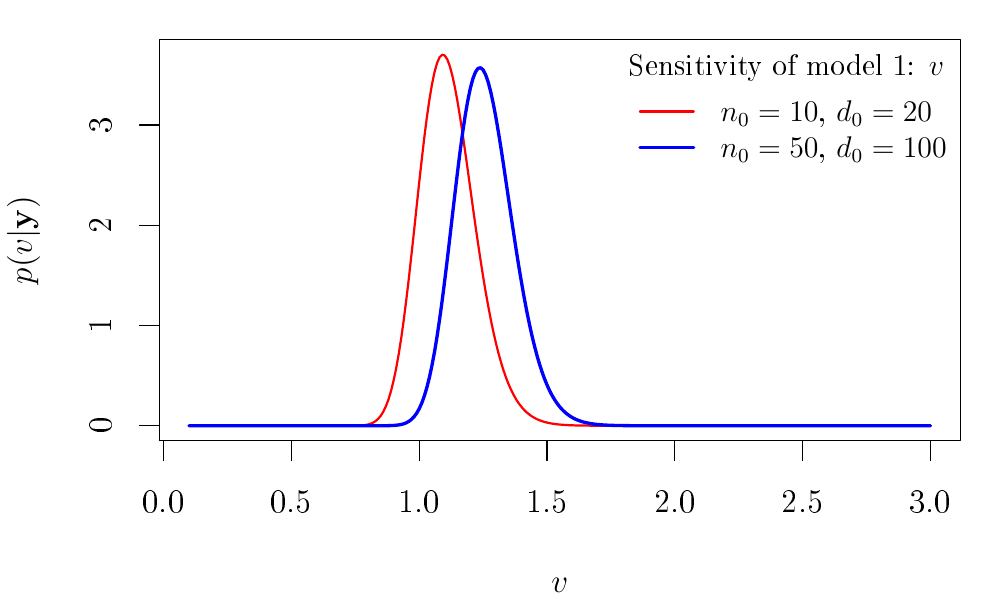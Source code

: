 % Created by tikzDevice version 0.10.1 on 2016-09-23 12:01:24
% !TEX encoding = UTF-8 Unicode
\documentclass[12pt]{article}
\nonstopmode

\usepackage{tikz}

\usepackage[active,tightpage,psfixbb]{preview}

\PreviewEnvironment{pgfpicture}

\setlength\PreviewBorder{0pt}

\newcommand{\SweaveOpts}[1]{}  % do not interfere with LaTeX
\newcommand{\SweaveInput}[1]{} % because they are not real TeX commands
\newcommand{\Sexpr}[1]{}       % will only be parsed by R


%%%%% Load LaTex packages
\usepackage[paperwidth=8.5in,left=0.5in,right=0.5in,top=0.5in,bottom=0.5in,paperheight=11in,textheight=8.5in]{geometry}
\usepackage{hyperref}
\usepackage[authoryear]{natbib}
%\usepackage[latin1]{inputenc}
\usepackage{textcomp}
\usepackage{amsmath}
\usepackage{graphicx}
%\usepackage{subfigure}
\usepackage{subfig}
\usepackage{color}
\usepackage{amsthm}
\usepackage{amsfonts}
\usepackage{amssymb}
\usepackage{makeidx}
\usepackage{overpic}
\usepackage{colortbl}
\usepackage{listings}
\usepackage[T1]{fontenc}
\usepackage{animate}
\usepackage{framed}
%\usepackage{subfig}
\newcommand{\E}{\mathrm{E}}
\newcommand{\Var}{\mathrm{Var}}
\newcommand{\Cov}{\mathrm{Cov}}
\newcommand{\Corr}{\mathrm{Corr}}
\newcommand{\Rel}{\mathrm{Rel}}
\newcommand{\re}{\mathrm{Re}}
\newcommand{\im}{\mathrm{Im}}
\newcommand{\bsmu}{\boldsymbol{\mu}}
\newcommand{\bssigma}{\boldsymbol{\Sigma}}
\newcommand{\bsPhi}{\boldsymbol{\Phi}}
\newcommand{\bssig}{\boldsymbol{\sigma}}
\newcommand{\bsomega}{\boldsymbol{\Omega}}
\newcommand{\bstheta}{\boldsymbol{\theta}}
\newcommand{\bsep}{\boldsymbol{\epsilon}}
\newcommand{\bsbeta}{\boldsymbol{\beta}}
\newcommand{\bseta}{\boldsymbol{\eta}}
\newcommand{\bsalpha}{\boldsymbol{\alpha}}
\newcommand{\bsgamma}{\boldsymbol{\gamma}}
\newcommand{\bsGamma}{\boldsymbol{\Gamma}}
%\newcommand{\bfy}{\mbox{\boldmath $y$}}
\newcommand{\bfy}{\mathbf{y}}
\newcommand{\bfY}{\mbox{\boldmath $Y$}}
\newcommand{\bfF}{\mathbf{F}}
%\newcommand{\bfF}{\mbox{\boldmath $F$}}
\newcommand{\bfX}{\mbox{\boldmath $X$}}
\newcommand{\bfT}{\mbox{\boldmath $T$}}
\newcommand{\bfZ}{\mbox{\boldmath $Z$}}
\newcommand{\bfC}{\mbox{\boldmath $C$}}
\newcommand{\bfD}{\mbox{\boldmath $D$}}
\newcommand{\bfP}{\mbox{\boldmath $P$}}
\newcommand{\bfQ}{\mbox{\boldmath $Q$}}
\newcommand{\bfR}{\mbox{\boldmath $R$}}
\newcommand{\bfI}{\mbox{\boldmath $I$}}
\newcommand{\bfu}{\mbox{\boldmath $u$}}
\newcommand{\bfff}{\mbox{\boldmath $f$}}
%\newcommand{\bfzeta}{\mbox{\boldmath $\zeta$}}
\newcommand{\bfxi}{\mbox{\boldmath $\xi$}}
\newcommand{\bfphi}{\mbox{\boldmath $\phi$}}
\newcommand{\bftheta}{\mbox{\boldmath $\theta$}}
\newcommand{\bfomega}{\mbox{\boldmath $\omega$}}
\newcommand{\bfepsilon}{\mbox{\boldmath $\epsilon$}}
\newcommand{\bfpsi}{\mbox{\boldmath $\psi$}}
\newcommand{\bfpi}{\mbox{\boldmath $\pi$}}
%\newcommand{\Cov}{\mathop{\rm {\mathbb C}ov}\nolimits}%
\newcommand{\cov}{\mathop{\rm {\mathbb C}ov}\nolimits}%
%\newcommand{\Var}{\mathop{\rm {\mathbb V}ar}\nolimits}%
\newcommand{\var}{\mathop{\rm {\mathbb V}ar}\nolimits}%
\newcommand{\ex}{{\mathbb E}}
\newcommand{\corr}{\mathop{\rm {\mathbb C}orr}\nolimits}%
\newcommand{\cor}{\mathop{\rm {\mathbb C}orr}\nolimits}
%\newcommand{\r}{\Sexpr}
%\def\sinc{\mathop{\rm sinc}\nolimits}%
\renewcommand{\Pr}{{\mathbb P}}
\newcommand{\iid}{\stackrel{\rm iid}{\sim}}
\newcommand{\ind}[1]{\textbf{1}\{#1\}}
\lstset{breaklines=true}



%%%% Set knitr global options


%\input ../macros.tex

%%%% document body

\begin{document}

\begin{tikzpicture}[x=1pt,y=1pt]
\definecolor{fillColor}{RGB}{255,255,255}
\path[use as bounding box,fill=fillColor,fill opacity=0.00] (0,0) rectangle (361.35,216.81);
\begin{scope}
\path[clip] ( 57.60, 57.60) rectangle (346.95,202.41);
\definecolor{drawColor}{RGB}{255,0,0}

\path[draw=drawColor,line width= 0.8pt,line join=round,line cap=round] ( 68.32, 62.96) --
	( 69.24, 62.96) --
	( 70.16, 62.96) --
	( 71.09, 62.96) --
	( 72.01, 62.96) --
	( 72.94, 62.96) --
	( 73.86, 62.96) --
	( 74.78, 62.96) --
	( 75.71, 62.96) --
	( 76.63, 62.96) --
	( 77.56, 62.96) --
	( 78.48, 62.96) --
	( 79.40, 62.96) --
	( 80.33, 62.96) --
	( 81.25, 62.96) --
	( 82.17, 62.96) --
	( 83.10, 62.96) --
	( 84.02, 62.96) --
	( 84.95, 62.96) --
	( 85.87, 62.96) --
	( 86.79, 62.96) --
	( 87.72, 62.96) --
	( 88.64, 62.96) --
	( 89.57, 62.96) --
	( 90.49, 62.96) --
	( 91.41, 62.96) --
	( 92.34, 62.96) --
	( 93.26, 62.96) --
	( 94.18, 62.96) --
	( 95.11, 62.96) --
	( 96.03, 62.96) --
	( 96.96, 62.96) --
	( 97.88, 62.96) --
	( 98.80, 62.96) --
	( 99.73, 62.96) --
	(100.65, 62.96) --
	(101.58, 62.96) --
	(102.50, 62.96) --
	(103.42, 62.96) --
	(104.35, 62.96) --
	(105.27, 62.96) --
	(106.19, 62.96) --
	(107.12, 62.96) --
	(108.04, 62.96) --
	(108.97, 62.96) --
	(109.89, 62.96) --
	(110.81, 62.96) --
	(111.74, 62.96) --
	(112.66, 62.96) --
	(113.59, 62.96) --
	(114.51, 62.96) --
	(115.43, 62.96) --
	(116.36, 62.96) --
	(117.28, 62.96) --
	(118.20, 62.96) --
	(119.13, 62.96) --
	(120.05, 62.96) --
	(120.98, 62.96) --
	(121.90, 62.96) --
	(122.82, 62.96) --
	(123.75, 62.96) --
	(124.67, 62.96) --
	(125.60, 62.97) --
	(126.52, 62.97) --
	(127.44, 62.98) --
	(128.37, 62.99) --
	(129.29, 63.02) --
	(130.21, 63.06) --
	(131.14, 63.13) --
	(132.06, 63.24) --
	(132.99, 63.42) --
	(133.91, 63.70) --
	(134.83, 64.10) --
	(135.76, 64.68) --
	(136.68, 65.50) --
	(137.61, 66.61) --
	(138.53, 68.10) --
	(139.45, 70.03) --
	(140.38, 72.49) --
	(141.30, 75.54) --
	(142.22, 79.26) --
	(143.15, 83.69) --
	(144.07, 88.86) --
	(145.00, 94.78) --
	(145.92,101.40) --
	(146.84,108.69) --
	(147.77,116.54) --
	(148.69,124.83) --
	(149.62,133.41) --
	(150.54,142.11) --
	(151.46,150.74) --
	(152.39,159.11) --
	(153.31,167.02) --
	(154.23,174.29) --
	(155.16,180.76) --
	(156.08,186.27) --
	(157.01,190.73) --
	(157.93,194.03) --
	(158.85,196.14) --
	(159.78,197.05) --
	(160.70,196.76) --
	(161.63,195.34) --
	(162.55,192.86) --
	(163.47,189.42) --
	(164.40,185.12) --
	(165.32,180.10) --
	(166.24,174.48) --
	(167.17,168.41) --
	(168.09,162.00) --
	(169.02,155.39) --
	(169.94,148.68) --
	(170.86,141.99) --
	(171.79,135.40) --
	(172.71,128.99) --
	(173.64,122.83) --
	(174.56,116.95) --
	(175.48,111.41) --
	(176.41,106.23) --
	(177.33,101.42) --
	(178.25, 96.99) --
	(179.18, 92.94) --
	(180.10, 89.26) --
	(181.03, 85.94) --
	(181.95, 82.96) --
	(182.87, 80.30) --
	(183.80, 77.93) --
	(184.72, 75.85) --
	(185.65, 74.01) --
	(186.57, 72.41) --
	(187.49, 71.01) --
	(188.42, 69.80) --
	(189.34, 68.75) --
	(190.26, 67.85) --
	(191.19, 67.08) --
	(192.11, 66.42) --
	(193.04, 65.86) --
	(193.96, 65.38) --
	(194.88, 64.98) --
	(195.81, 64.64) --
	(196.73, 64.35) --
	(197.66, 64.11) --
	(198.58, 63.91) --
	(199.50, 63.75) --
	(200.43, 63.61) --
	(201.35, 63.49) --
	(202.27, 63.40) --
	(203.20, 63.32) --
	(204.12, 63.25) --
	(205.05, 63.20) --
	(205.97, 63.16) --
	(206.89, 63.12) --
	(207.82, 63.09) --
	(208.74, 63.07) --
	(209.67, 63.05) --
	(210.59, 63.03) --
	(211.51, 63.02) --
	(212.44, 63.01) --
	(213.36, 63.00) --
	(214.29, 62.99) --
	(215.21, 62.99) --
	(216.13, 62.98) --
	(217.06, 62.98) --
	(217.98, 62.98) --
	(218.90, 62.97) --
	(219.83, 62.97) --
	(220.75, 62.97) --
	(221.68, 62.97) --
	(222.60, 62.97) --
	(223.52, 62.97) --
	(224.45, 62.97) --
	(225.37, 62.97) --
	(226.30, 62.96) --
	(227.22, 62.96) --
	(228.14, 62.96) --
	(229.07, 62.96) --
	(229.99, 62.96) --
	(230.91, 62.96) --
	(231.84, 62.96) --
	(232.76, 62.96) --
	(233.69, 62.96) --
	(234.61, 62.96) --
	(235.53, 62.96) --
	(236.46, 62.96) --
	(237.38, 62.96) --
	(238.31, 62.96) --
	(239.23, 62.96) --
	(240.15, 62.96) --
	(241.08, 62.96) --
	(242.00, 62.96) --
	(242.92, 62.96) --
	(243.85, 62.96) --
	(244.77, 62.96) --
	(245.70, 62.96) --
	(246.62, 62.96) --
	(247.54, 62.96) --
	(248.47, 62.96) --
	(249.39, 62.96) --
	(250.32, 62.96) --
	(251.24, 62.96) --
	(252.16, 62.96) --
	(253.09, 62.96) --
	(254.01, 62.96) --
	(254.93, 62.96) --
	(255.86, 62.96) --
	(256.78, 62.96) --
	(257.71, 62.96) --
	(258.63, 62.96) --
	(259.55, 62.96) --
	(260.48, 62.96) --
	(261.40, 62.96) --
	(262.33, 62.96) --
	(263.25, 62.96) --
	(264.17, 62.96) --
	(265.10, 62.96) --
	(266.02, 62.96) --
	(266.94, 62.96) --
	(267.87, 62.96) --
	(268.79, 62.96) --
	(269.72, 62.96) --
	(270.64, 62.96) --
	(271.56, 62.96) --
	(272.49, 62.96) --
	(273.41, 62.96) --
	(274.34, 62.96) --
	(275.26, 62.96) --
	(276.18, 62.96) --
	(277.11, 62.96) --
	(278.03, 62.96) --
	(278.95, 62.96) --
	(279.88, 62.96) --
	(280.80, 62.96) --
	(281.73, 62.96) --
	(282.65, 62.96) --
	(283.57, 62.96) --
	(284.50, 62.96) --
	(285.42, 62.96) --
	(286.35, 62.96) --
	(287.27, 62.96) --
	(288.19, 62.96) --
	(289.12, 62.96) --
	(290.04, 62.96) --
	(290.96, 62.96) --
	(291.89, 62.96) --
	(292.81, 62.96) --
	(293.74, 62.96) --
	(294.66, 62.96) --
	(295.58, 62.96) --
	(296.51, 62.96) --
	(297.43, 62.96) --
	(298.36, 62.96) --
	(299.28, 62.96) --
	(300.20, 62.96) --
	(301.13, 62.96) --
	(302.05, 62.96) --
	(302.97, 62.96) --
	(303.90, 62.96) --
	(304.82, 62.96) --
	(305.75, 62.96) --
	(306.67, 62.96) --
	(307.59, 62.96) --
	(308.52, 62.96) --
	(309.44, 62.96) --
	(310.37, 62.96) --
	(311.29, 62.96) --
	(312.21, 62.96) --
	(313.14, 62.96) --
	(314.06, 62.96) --
	(314.98, 62.96) --
	(315.91, 62.96) --
	(316.83, 62.96) --
	(317.76, 62.96) --
	(318.68, 62.96) --
	(319.60, 62.96) --
	(320.53, 62.96) --
	(321.45, 62.96) --
	(322.38, 62.96) --
	(323.30, 62.96) --
	(324.22, 62.96) --
	(325.15, 62.96) --
	(326.07, 62.96) --
	(326.99, 62.96) --
	(327.92, 62.96) --
	(328.84, 62.96) --
	(329.77, 62.96) --
	(330.69, 62.96) --
	(331.61, 62.96) --
	(332.54, 62.96) --
	(333.46, 62.96) --
	(334.39, 62.96) --
	(335.31, 62.96) --
	(336.23, 62.96);
\end{scope}
\begin{scope}
\path[clip] (  0.00,  0.00) rectangle (361.35,216.81);
\definecolor{drawColor}{RGB}{0,0,0}

\path[draw=drawColor,line width= 0.4pt,line join=round,line cap=round] ( 59.08, 57.60) -- (336.23, 57.60);

\path[draw=drawColor,line width= 0.4pt,line join=round,line cap=round] ( 59.08, 57.60) -- ( 59.08, 50.40);

\path[draw=drawColor,line width= 0.4pt,line join=round,line cap=round] (105.27, 57.60) -- (105.27, 50.40);

\path[draw=drawColor,line width= 0.4pt,line join=round,line cap=round] (151.46, 57.60) -- (151.46, 50.40);

\path[draw=drawColor,line width= 0.4pt,line join=round,line cap=round] (197.66, 57.60) -- (197.66, 50.40);

\path[draw=drawColor,line width= 0.4pt,line join=round,line cap=round] (243.85, 57.60) -- (243.85, 50.40);

\path[draw=drawColor,line width= 0.4pt,line join=round,line cap=round] (290.04, 57.60) -- (290.04, 50.40);

\path[draw=drawColor,line width= 0.4pt,line join=round,line cap=round] (336.23, 57.60) -- (336.23, 50.40);

\node[text=drawColor,anchor=base,inner sep=0pt, outer sep=0pt, scale=  1.00] at ( 59.08, 31.68) {0.0};

\node[text=drawColor,anchor=base,inner sep=0pt, outer sep=0pt, scale=  1.00] at (105.27, 31.68) {0.5};

\node[text=drawColor,anchor=base,inner sep=0pt, outer sep=0pt, scale=  1.00] at (151.46, 31.68) {1.0};

\node[text=drawColor,anchor=base,inner sep=0pt, outer sep=0pt, scale=  1.00] at (197.66, 31.68) {1.5};

\node[text=drawColor,anchor=base,inner sep=0pt, outer sep=0pt, scale=  1.00] at (243.85, 31.68) {2.0};

\node[text=drawColor,anchor=base,inner sep=0pt, outer sep=0pt, scale=  1.00] at (290.04, 31.68) {2.5};

\node[text=drawColor,anchor=base,inner sep=0pt, outer sep=0pt, scale=  1.00] at (336.23, 31.68) {3.0};

\path[draw=drawColor,line width= 0.4pt,line join=round,line cap=round] ( 57.60, 62.96) -- ( 57.60,171.62);

\path[draw=drawColor,line width= 0.4pt,line join=round,line cap=round] ( 57.60, 62.96) -- ( 50.40, 62.96);

\path[draw=drawColor,line width= 0.4pt,line join=round,line cap=round] ( 57.60, 99.18) -- ( 50.40, 99.18);

\path[draw=drawColor,line width= 0.4pt,line join=round,line cap=round] ( 57.60,135.40) -- ( 50.40,135.40);

\path[draw=drawColor,line width= 0.4pt,line join=round,line cap=round] ( 57.60,171.62) -- ( 50.40,171.62);

\node[text=drawColor,rotate= 90.00,anchor=base,inner sep=0pt, outer sep=0pt, scale=  1.00] at ( 40.32, 62.96) {0};

\node[text=drawColor,rotate= 90.00,anchor=base,inner sep=0pt, outer sep=0pt, scale=  1.00] at ( 40.32, 99.18) {1};

\node[text=drawColor,rotate= 90.00,anchor=base,inner sep=0pt, outer sep=0pt, scale=  1.00] at ( 40.32,135.40) {2};

\node[text=drawColor,rotate= 90.00,anchor=base,inner sep=0pt, outer sep=0pt, scale=  1.00] at ( 40.32,171.62) {3};

\path[draw=drawColor,line width= 0.4pt,line join=round,line cap=round] ( 57.60, 57.60) --
	(346.95, 57.60) --
	(346.95,202.41) --
	( 57.60,202.41) --
	( 57.60, 57.60);
\end{scope}
\begin{scope}
\path[clip] (  0.00,  0.00) rectangle (361.35,216.81);
\definecolor{drawColor}{RGB}{0,0,0}

\node[text=drawColor,anchor=base,inner sep=0pt, outer sep=0pt, scale=  1.00] at (202.27,  2.88) {$v$};

\node[text=drawColor,rotate= 90.00,anchor=base,inner sep=0pt, outer sep=0pt, scale=  1.00] at ( 11.52,130.00) {$p(v|\mathbf{y})$};
\end{scope}
\begin{scope}
\path[clip] ( 57.60, 57.60) rectangle (346.95,202.41);
\definecolor{drawColor}{RGB}{0,0,255}

\path[draw=drawColor,line width= 1.2pt,line join=round,line cap=round] ( 68.32, 62.96) --
	( 69.24, 62.96) --
	( 70.16, 62.96) --
	( 71.09, 62.96) --
	( 72.01, 62.96) --
	( 72.94, 62.96) --
	( 73.86, 62.96) --
	( 74.78, 62.96) --
	( 75.71, 62.96) --
	( 76.63, 62.96) --
	( 77.56, 62.96) --
	( 78.48, 62.96) --
	( 79.40, 62.96) --
	( 80.33, 62.96) --
	( 81.25, 62.96) --
	( 82.17, 62.96) --
	( 83.10, 62.96) --
	( 84.02, 62.96) --
	( 84.95, 62.96) --
	( 85.87, 62.96) --
	( 86.79, 62.96) --
	( 87.72, 62.96) --
	( 88.64, 62.96) --
	( 89.57, 62.96) --
	( 90.49, 62.96) --
	( 91.41, 62.96) --
	( 92.34, 62.96) --
	( 93.26, 62.96) --
	( 94.18, 62.96) --
	( 95.11, 62.96) --
	( 96.03, 62.96) --
	( 96.96, 62.96) --
	( 97.88, 62.96) --
	( 98.80, 62.96) --
	( 99.73, 62.96) --
	(100.65, 62.96) --
	(101.58, 62.96) --
	(102.50, 62.96) --
	(103.42, 62.96) --
	(104.35, 62.96) --
	(105.27, 62.96) --
	(106.19, 62.96) --
	(107.12, 62.96) --
	(108.04, 62.96) --
	(108.97, 62.96) --
	(109.89, 62.96) --
	(110.81, 62.96) --
	(111.74, 62.96) --
	(112.66, 62.96) --
	(113.59, 62.96) --
	(114.51, 62.96) --
	(115.43, 62.96) --
	(116.36, 62.96) --
	(117.28, 62.96) --
	(118.20, 62.96) --
	(119.13, 62.96) --
	(120.05, 62.96) --
	(120.98, 62.96) --
	(121.90, 62.96) --
	(122.82, 62.96) --
	(123.75, 62.96) --
	(124.67, 62.96) --
	(125.60, 62.96) --
	(126.52, 62.96) --
	(127.44, 62.96) --
	(128.37, 62.96) --
	(129.29, 62.96) --
	(130.21, 62.96) --
	(131.14, 62.96) --
	(132.06, 62.96) --
	(132.99, 62.96) --
	(133.91, 62.96) --
	(134.83, 62.96) --
	(135.76, 62.96) --
	(136.68, 62.97) --
	(137.61, 62.97) --
	(138.53, 62.97) --
	(139.45, 62.98) --
	(140.38, 63.00) --
	(141.30, 63.03) --
	(142.22, 63.07) --
	(143.15, 63.15) --
	(144.07, 63.26) --
	(145.00, 63.43) --
	(145.92, 63.68) --
	(146.84, 64.05) --
	(147.77, 64.56) --
	(148.69, 65.27) --
	(149.62, 66.22) --
	(150.54, 67.47) --
	(151.46, 69.08) --
	(152.39, 71.12) --
	(153.31, 73.65) --
	(154.23, 76.73) --
	(155.16, 80.40) --
	(156.08, 84.70) --
	(157.01, 89.64) --
	(157.93, 95.23) --
	(158.85,101.43) --
	(159.78,108.20) --
	(160.70,115.44) --
	(161.63,123.07) --
	(162.55,130.95) --
	(163.47,138.95) --
	(164.40,146.90) --
	(165.32,154.64) --
	(166.24,162.01) --
	(167.17,168.86) --
	(168.09,175.03) --
	(169.02,180.39) --
	(169.94,184.85) --
	(170.86,188.32) --
	(171.79,190.73) --
	(172.71,192.07) --
	(173.64,192.34) --
	(174.56,191.57) --
	(175.48,189.80) --
	(176.41,187.11) --
	(177.33,183.59) --
	(178.25,179.33) --
	(179.18,174.45) --
	(180.10,169.07) --
	(181.03,163.29) --
	(181.95,157.23) --
	(182.87,151.00) --
	(183.80,144.70) --
	(184.72,138.42) --
	(185.65,132.24) --
	(186.57,126.22) --
	(187.49,120.43) --
	(188.42,114.90) --
	(189.34,109.67) --
	(190.26,104.77) --
	(191.19,100.22) --
	(192.11, 96.01) --
	(193.04, 92.15) --
	(193.96, 88.63) --
	(194.88, 85.45) --
	(195.81, 82.58) --
	(196.73, 80.01) --
	(197.66, 77.73) --
	(198.58, 75.70) --
	(199.50, 73.91) --
	(200.43, 72.35) --
	(201.35, 70.98) --
	(202.27, 69.79) --
	(203.20, 68.75) --
	(204.12, 67.86) --
	(205.05, 67.10) --
	(205.97, 66.44) --
	(206.89, 65.88) --
	(207.82, 65.40) --
	(208.74, 65.00) --
	(209.67, 64.66) --
	(210.59, 64.37) --
	(211.51, 64.13) --
	(212.44, 63.93) --
	(213.36, 63.76) --
	(214.29, 63.62) --
	(215.21, 63.50) --
	(216.13, 63.40) --
	(217.06, 63.32) --
	(217.98, 63.26) --
	(218.90, 63.20) --
	(219.83, 63.16) --
	(220.75, 63.12) --
	(221.68, 63.09) --
	(222.60, 63.07) --
	(223.52, 63.05) --
	(224.45, 63.03) --
	(225.37, 63.02) --
	(226.30, 63.01) --
	(227.22, 63.00) --
	(228.14, 62.99) --
	(229.07, 62.99) --
	(229.99, 62.98) --
	(230.91, 62.98) --
	(231.84, 62.97) --
	(232.76, 62.97) --
	(233.69, 62.97) --
	(234.61, 62.97) --
	(235.53, 62.97) --
	(236.46, 62.97) --
	(237.38, 62.97) --
	(238.31, 62.97) --
	(239.23, 62.97) --
	(240.15, 62.96) --
	(241.08, 62.96) --
	(242.00, 62.96) --
	(242.92, 62.96) --
	(243.85, 62.96) --
	(244.77, 62.96) --
	(245.70, 62.96) --
	(246.62, 62.96) --
	(247.54, 62.96) --
	(248.47, 62.96) --
	(249.39, 62.96) --
	(250.32, 62.96) --
	(251.24, 62.96) --
	(252.16, 62.96) --
	(253.09, 62.96) --
	(254.01, 62.96) --
	(254.93, 62.96) --
	(255.86, 62.96) --
	(256.78, 62.96) --
	(257.71, 62.96) --
	(258.63, 62.96) --
	(259.55, 62.96) --
	(260.48, 62.96) --
	(261.40, 62.96) --
	(262.33, 62.96) --
	(263.25, 62.96) --
	(264.17, 62.96) --
	(265.10, 62.96) --
	(266.02, 62.96) --
	(266.94, 62.96) --
	(267.87, 62.96) --
	(268.79, 62.96) --
	(269.72, 62.96) --
	(270.64, 62.96) --
	(271.56, 62.96) --
	(272.49, 62.96) --
	(273.41, 62.96) --
	(274.34, 62.96) --
	(275.26, 62.96) --
	(276.18, 62.96) --
	(277.11, 62.96) --
	(278.03, 62.96) --
	(278.95, 62.96) --
	(279.88, 62.96) --
	(280.80, 62.96) --
	(281.73, 62.96) --
	(282.65, 62.96) --
	(283.57, 62.96) --
	(284.50, 62.96) --
	(285.42, 62.96) --
	(286.35, 62.96) --
	(287.27, 62.96) --
	(288.19, 62.96) --
	(289.12, 62.96) --
	(290.04, 62.96) --
	(290.96, 62.96) --
	(291.89, 62.96) --
	(292.81, 62.96) --
	(293.74, 62.96) --
	(294.66, 62.96) --
	(295.58, 62.96) --
	(296.51, 62.96) --
	(297.43, 62.96) --
	(298.36, 62.96) --
	(299.28, 62.96) --
	(300.20, 62.96) --
	(301.13, 62.96) --
	(302.05, 62.96) --
	(302.97, 62.96) --
	(303.90, 62.96) --
	(304.82, 62.96) --
	(305.75, 62.96) --
	(306.67, 62.96) --
	(307.59, 62.96) --
	(308.52, 62.96) --
	(309.44, 62.96) --
	(310.37, 62.96) --
	(311.29, 62.96) --
	(312.21, 62.96) --
	(313.14, 62.96) --
	(314.06, 62.96) --
	(314.98, 62.96) --
	(315.91, 62.96) --
	(316.83, 62.96) --
	(317.76, 62.96) --
	(318.68, 62.96) --
	(319.60, 62.96) --
	(320.53, 62.96) --
	(321.45, 62.96) --
	(322.38, 62.96) --
	(323.30, 62.96) --
	(324.22, 62.96) --
	(325.15, 62.96) --
	(326.07, 62.96) --
	(326.99, 62.96) --
	(327.92, 62.96) --
	(328.84, 62.96) --
	(329.77, 62.96) --
	(330.69, 62.96) --
	(331.61, 62.96) --
	(332.54, 62.96) --
	(333.46, 62.96) --
	(334.39, 62.96) --
	(335.31, 62.96) --
	(336.23, 62.96);
\definecolor{drawColor}{RGB}{255,0,0}

\path[draw=drawColor,line width= 0.8pt,line join=round,line cap=round] (231.23,176.49) -- (250.67,176.49);
\definecolor{drawColor}{RGB}{0,0,255}

\path[draw=drawColor,line width= 1.2pt,line join=round,line cap=round] (231.23,163.53) -- (250.67,163.53);
\definecolor{drawColor}{RGB}{0,0,0}

\node[text=drawColor,anchor=base,inner sep=0pt, outer sep=0pt, scale=  0.90] at (284.23,189.45) {Sensitivity of model 1: $v$};

\node[text=drawColor,anchor=base west,inner sep=0pt, outer sep=0pt, scale=  0.90] at (260.39,172.77) {$n_0 = 10$, $d_0 = 20$};

\node[text=drawColor,anchor=base west,inner sep=0pt, outer sep=0pt, scale=  0.90] at (260.39,159.81) {$n_0 = 50$, $d_0 = 100$};
\end{scope}
\end{tikzpicture}

\end{document}
